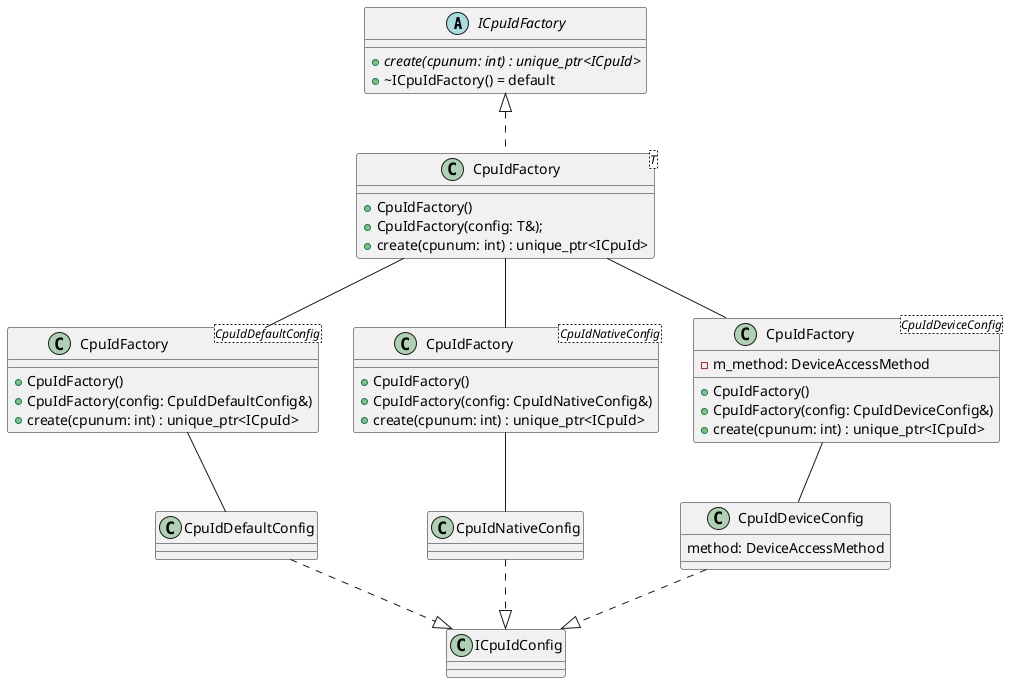 @startuml CpuIdFactory_T

abstract class ICpuIdFactory {
    +{abstract} create(cpunum: int) : unique_ptr<ICpuId>
    +~ICpuIdFactory() = default
}

class CpuIdFactory<T> {
    +CpuIdFactory()
    +CpuIdFactory(config: T&);
    +create(cpunum: int) : unique_ptr<ICpuId>
}

ICpuIdFactory <|.d. CpuIdFactory

class CpuIdDefaultConfig { }

class "CpuIdFactory<CpuIdDefaultConfig>" as CpuIdFactory_CpuIdDefaultConfig {
    +CpuIdFactory()
    +CpuIdFactory(config: CpuIdDefaultConfig&)
    +create(cpunum: int) : unique_ptr<ICpuId>
}

class CpuIdNativeConfig { }

class "CpuIdFactory<CpuIdNativeConfig>" as CpuIdFactory_CpuIdNativeConfig {
    +CpuIdFactory()
    +CpuIdFactory(config: CpuIdNativeConfig&)
    +create(cpunum: int) : unique_ptr<ICpuId>
}

class CpuIdDeviceConfig {
    method: DeviceAccessMethod
}

class "CpuIdFactory<CpuIdDeviceConfig>" as CpuIdFactory_CpuIdDeviceConfig {
    +CpuIdFactory()
    +CpuIdFactory(config: CpuIdDeviceConfig&)
    +create(cpunum: int) : unique_ptr<ICpuId>
    -m_method: DeviceAccessMethod
}

CpuIdFactory -d- CpuIdFactory_CpuIdDefaultConfig
CpuIdFactory_CpuIdDefaultConfig -d- CpuIdDefaultConfig

CpuIdFactory -d- CpuIdFactory_CpuIdNativeConfig
CpuIdFactory_CpuIdNativeConfig -d- CpuIdNativeConfig

CpuIdFactory -d- CpuIdFactory_CpuIdDeviceConfig
CpuIdFactory_CpuIdDeviceConfig -d- CpuIdDeviceConfig

class ICpuIdConfig { }

CpuIdDefaultConfig .d.|> ICpuIdConfig
CpuIdNativeConfig .d.|> ICpuIdConfig
CpuIdDeviceConfig .d.|> ICpuIdConfig
@enduml

